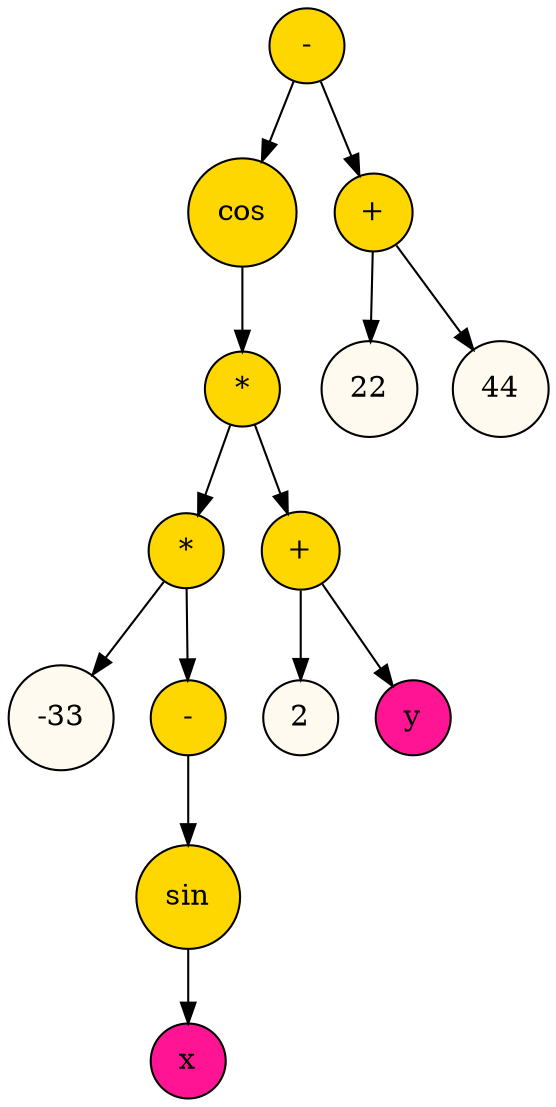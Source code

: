 digraph {
	node [shape=circle]
	node0x5616804f4330 [ label="-" style=filled fillcolor=gold ]
	node0x5616804f4360 [ label="cos" style=filled fillcolor=gold ]
	node0x5616804f4330 -> node0x5616804f4360
	node0x5616804f4360 [ label="cos" style=filled fillcolor=gold ]
	node0x5616804f4390 [ label="*" style=filled fillcolor=gold ]
	node0x5616804f4360 -> node0x5616804f4390
	node0x5616804f4390 [ label="*" style=filled fillcolor=gold ]
	node0x5616804f43c0 [ label="*" style=filled fillcolor=gold ]
	node0x5616804f4390 -> node0x5616804f43c0
	node0x5616804f43c0 [ label="*" style=filled fillcolor=gold ]
	node0x5616804f43f0 [ label="-33" style=filled fillcolor=floralwhite ]
	node0x5616804f43c0 -> node0x5616804f43f0
	node0x5616804f43c0 [ label="*" style=filled fillcolor=gold ]
	node0x5616804f4420 [ label="-" style=filled fillcolor=gold ]
	node0x5616804f43c0 -> node0x5616804f4420
	node0x5616804f4420 [ label="-" style=filled fillcolor=gold ]
	node0x5616804f4450 [ label="sin" style=filled fillcolor=gold ]
	node0x5616804f4420 -> node0x5616804f4450
	node0x5616804f4450 [ label="sin" style=filled fillcolor=gold ]
	node0x5616804f4480 [ label="x" style=filled fillcolor=deeppink ]
	node0x5616804f4450 -> node0x5616804f4480
	node0x5616804f4390 [ label="*" style=filled fillcolor=gold ]
	node0x5616804f44d0 [ label="+" style=filled fillcolor=gold ]
	node0x5616804f4390 -> node0x5616804f44d0
	node0x5616804f44d0 [ label="+" style=filled fillcolor=gold ]
	node0x5616804f4500 [ label="2" style=filled fillcolor=floralwhite ]
	node0x5616804f44d0 -> node0x5616804f4500
	node0x5616804f44d0 [ label="+" style=filled fillcolor=gold ]
	node0x5616804f4530 [ label="y" style=filled fillcolor=deeppink ]
	node0x5616804f44d0 -> node0x5616804f4530
	node0x5616804f4330 [ label="-" style=filled fillcolor=gold ]
	node0x5616804f4580 [ label="+" style=filled fillcolor=gold ]
	node0x5616804f4330 -> node0x5616804f4580
	node0x5616804f4580 [ label="+" style=filled fillcolor=gold ]
	node0x5616804f45b0 [ label="22" style=filled fillcolor=floralwhite ]
	node0x5616804f4580 -> node0x5616804f45b0
	node0x5616804f4580 [ label="+" style=filled fillcolor=gold ]
	node0x5616804f45e0 [ label="44" style=filled fillcolor=floralwhite ]
	node0x5616804f4580 -> node0x5616804f45e0
}
